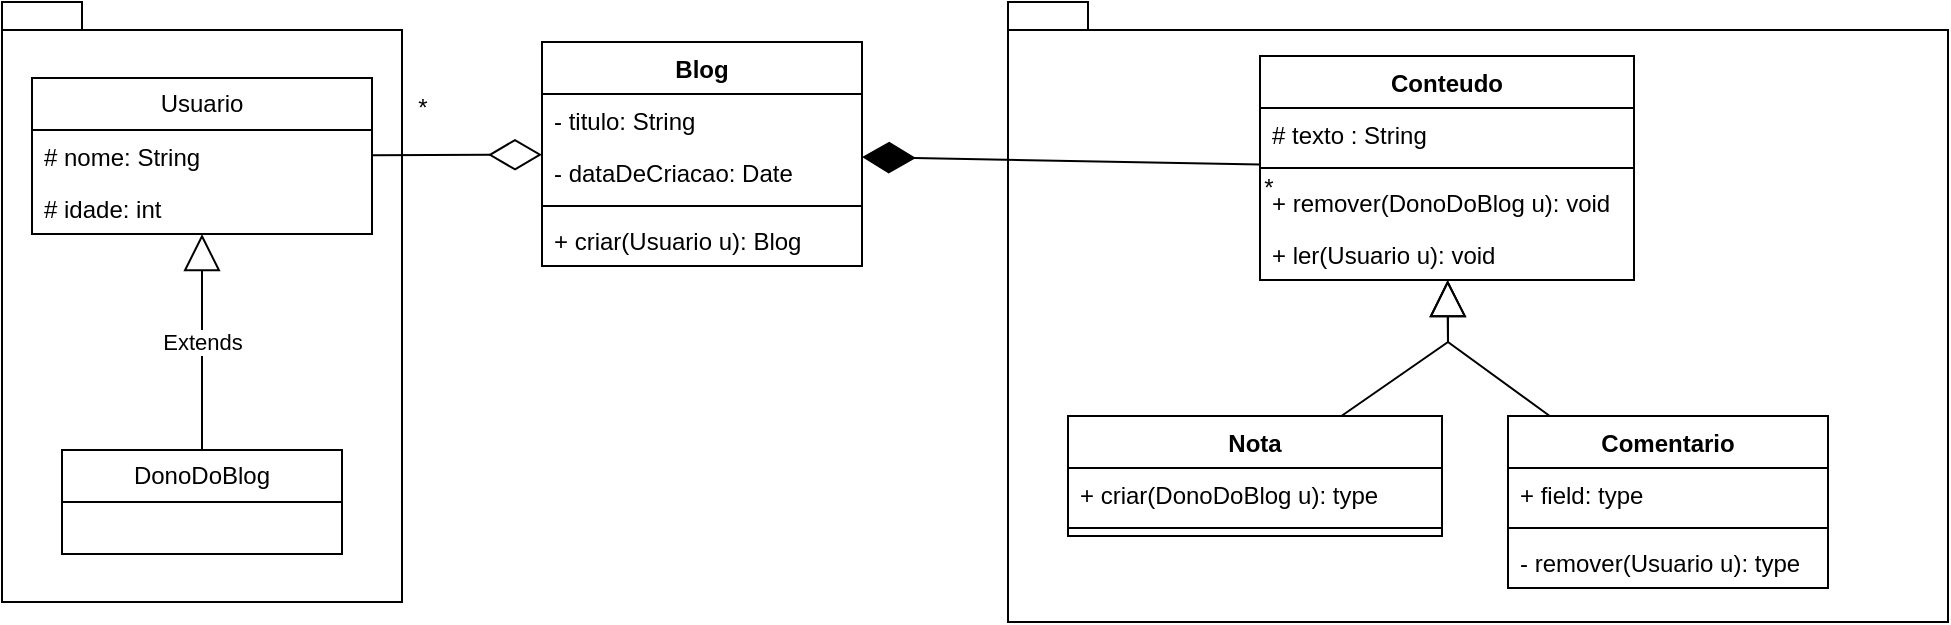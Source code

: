<mxfile version="24.6.2" type="github">
  <diagram name="Página-1" id="VCbj5g5LD_jYwtaUO0ZD">
    <mxGraphModel dx="814" dy="473" grid="1" gridSize="10" guides="1" tooltips="1" connect="1" arrows="1" fold="1" page="1" pageScale="1" pageWidth="827" pageHeight="1169" math="0" shadow="0">
      <root>
        <mxCell id="0" />
        <mxCell id="1" parent="0" />
        <mxCell id="rpYWNJqYlB2NfyHz1Jnz-33" value="" style="shape=folder;fontStyle=1;spacingTop=10;tabWidth=40;tabHeight=14;tabPosition=left;html=1;whiteSpace=wrap;" vertex="1" parent="1">
          <mxGeometry x="503" y="170" width="470" height="310" as="geometry" />
        </mxCell>
        <mxCell id="rpYWNJqYlB2NfyHz1Jnz-26" value="" style="shape=folder;fontStyle=1;spacingTop=10;tabWidth=40;tabHeight=14;tabPosition=left;html=1;whiteSpace=wrap;" vertex="1" parent="1">
          <mxGeometry y="170" width="200" height="300" as="geometry" />
        </mxCell>
        <mxCell id="rpYWNJqYlB2NfyHz1Jnz-1" value="Usuario" style="swimlane;fontStyle=0;childLayout=stackLayout;horizontal=1;startSize=26;fillColor=none;horizontalStack=0;resizeParent=1;resizeParentMax=0;resizeLast=0;collapsible=1;marginBottom=0;whiteSpace=wrap;html=1;" vertex="1" parent="1">
          <mxGeometry x="15" y="208" width="170" height="78" as="geometry" />
        </mxCell>
        <mxCell id="rpYWNJqYlB2NfyHz1Jnz-2" value="# nome: String" style="text;strokeColor=none;fillColor=none;align=left;verticalAlign=top;spacingLeft=4;spacingRight=4;overflow=hidden;rotatable=0;points=[[0,0.5],[1,0.5]];portConstraint=eastwest;whiteSpace=wrap;html=1;" vertex="1" parent="rpYWNJqYlB2NfyHz1Jnz-1">
          <mxGeometry y="26" width="170" height="26" as="geometry" />
        </mxCell>
        <mxCell id="rpYWNJqYlB2NfyHz1Jnz-3" value="# idade: int" style="text;strokeColor=none;fillColor=none;align=left;verticalAlign=top;spacingLeft=4;spacingRight=4;overflow=hidden;rotatable=0;points=[[0,0.5],[1,0.5]];portConstraint=eastwest;whiteSpace=wrap;html=1;" vertex="1" parent="rpYWNJqYlB2NfyHz1Jnz-1">
          <mxGeometry y="52" width="170" height="26" as="geometry" />
        </mxCell>
        <mxCell id="rpYWNJqYlB2NfyHz1Jnz-5" value="DonoDoBlog" style="swimlane;fontStyle=0;childLayout=stackLayout;horizontal=1;startSize=26;fillColor=none;horizontalStack=0;resizeParent=1;resizeParentMax=0;resizeLast=0;collapsible=1;marginBottom=0;whiteSpace=wrap;html=1;" vertex="1" parent="1">
          <mxGeometry x="30" y="394" width="140" height="52" as="geometry" />
        </mxCell>
        <mxCell id="rpYWNJqYlB2NfyHz1Jnz-9" value="Blog" style="swimlane;fontStyle=1;align=center;verticalAlign=top;childLayout=stackLayout;horizontal=1;startSize=26;horizontalStack=0;resizeParent=1;resizeParentMax=0;resizeLast=0;collapsible=1;marginBottom=0;whiteSpace=wrap;html=1;" vertex="1" parent="1">
          <mxGeometry x="270" y="190" width="160" height="112" as="geometry" />
        </mxCell>
        <mxCell id="rpYWNJqYlB2NfyHz1Jnz-10" value="- titulo: String" style="text;strokeColor=none;fillColor=none;align=left;verticalAlign=top;spacingLeft=4;spacingRight=4;overflow=hidden;rotatable=0;points=[[0,0.5],[1,0.5]];portConstraint=eastwest;whiteSpace=wrap;html=1;" vertex="1" parent="rpYWNJqYlB2NfyHz1Jnz-9">
          <mxGeometry y="26" width="160" height="26" as="geometry" />
        </mxCell>
        <mxCell id="rpYWNJqYlB2NfyHz1Jnz-27" value="- dataDeCriacao: Date" style="text;strokeColor=none;fillColor=none;align=left;verticalAlign=top;spacingLeft=4;spacingRight=4;overflow=hidden;rotatable=0;points=[[0,0.5],[1,0.5]];portConstraint=eastwest;whiteSpace=wrap;html=1;" vertex="1" parent="rpYWNJqYlB2NfyHz1Jnz-9">
          <mxGeometry y="52" width="160" height="26" as="geometry" />
        </mxCell>
        <mxCell id="rpYWNJqYlB2NfyHz1Jnz-11" value="" style="line;strokeWidth=1;fillColor=none;align=left;verticalAlign=middle;spacingTop=-1;spacingLeft=3;spacingRight=3;rotatable=0;labelPosition=right;points=[];portConstraint=eastwest;strokeColor=inherit;" vertex="1" parent="rpYWNJqYlB2NfyHz1Jnz-9">
          <mxGeometry y="78" width="160" height="8" as="geometry" />
        </mxCell>
        <mxCell id="rpYWNJqYlB2NfyHz1Jnz-12" value="+ criar(Usuario u): Blog" style="text;strokeColor=none;fillColor=none;align=left;verticalAlign=top;spacingLeft=4;spacingRight=4;overflow=hidden;rotatable=0;points=[[0,0.5],[1,0.5]];portConstraint=eastwest;whiteSpace=wrap;html=1;" vertex="1" parent="rpYWNJqYlB2NfyHz1Jnz-9">
          <mxGeometry y="86" width="160" height="26" as="geometry" />
        </mxCell>
        <mxCell id="rpYWNJqYlB2NfyHz1Jnz-13" value="Conteudo" style="swimlane;fontStyle=1;align=center;verticalAlign=top;childLayout=stackLayout;horizontal=1;startSize=26;horizontalStack=0;resizeParent=1;resizeParentMax=0;resizeLast=0;collapsible=1;marginBottom=0;whiteSpace=wrap;html=1;" vertex="1" parent="1">
          <mxGeometry x="629" y="197" width="187" height="112" as="geometry" />
        </mxCell>
        <mxCell id="rpYWNJqYlB2NfyHz1Jnz-14" value="# texto : String" style="text;strokeColor=none;fillColor=none;align=left;verticalAlign=top;spacingLeft=4;spacingRight=4;overflow=hidden;rotatable=0;points=[[0,0.5],[1,0.5]];portConstraint=eastwest;whiteSpace=wrap;html=1;" vertex="1" parent="rpYWNJqYlB2NfyHz1Jnz-13">
          <mxGeometry y="26" width="187" height="26" as="geometry" />
        </mxCell>
        <mxCell id="rpYWNJqYlB2NfyHz1Jnz-15" value="" style="line;strokeWidth=1;fillColor=none;align=left;verticalAlign=middle;spacingTop=-1;spacingLeft=3;spacingRight=3;rotatable=0;labelPosition=right;points=[];portConstraint=eastwest;strokeColor=inherit;" vertex="1" parent="rpYWNJqYlB2NfyHz1Jnz-13">
          <mxGeometry y="52" width="187" height="8" as="geometry" />
        </mxCell>
        <mxCell id="rpYWNJqYlB2NfyHz1Jnz-16" value="+ remover(DonoDoBlog u): void" style="text;strokeColor=none;fillColor=none;align=left;verticalAlign=top;spacingLeft=4;spacingRight=4;overflow=hidden;rotatable=0;points=[[0,0.5],[1,0.5]];portConstraint=eastwest;whiteSpace=wrap;html=1;" vertex="1" parent="rpYWNJqYlB2NfyHz1Jnz-13">
          <mxGeometry y="60" width="187" height="26" as="geometry" />
        </mxCell>
        <mxCell id="rpYWNJqYlB2NfyHz1Jnz-37" value="+ ler(Usuario u): void" style="text;strokeColor=none;fillColor=none;align=left;verticalAlign=top;spacingLeft=4;spacingRight=4;overflow=hidden;rotatable=0;points=[[0,0.5],[1,0.5]];portConstraint=eastwest;whiteSpace=wrap;html=1;" vertex="1" parent="rpYWNJqYlB2NfyHz1Jnz-13">
          <mxGeometry y="86" width="187" height="26" as="geometry" />
        </mxCell>
        <mxCell id="rpYWNJqYlB2NfyHz1Jnz-17" value="Nota" style="swimlane;fontStyle=1;align=center;verticalAlign=top;childLayout=stackLayout;horizontal=1;startSize=26;horizontalStack=0;resizeParent=1;resizeParentMax=0;resizeLast=0;collapsible=1;marginBottom=0;whiteSpace=wrap;html=1;" vertex="1" parent="1">
          <mxGeometry x="533" y="377" width="187" height="60" as="geometry" />
        </mxCell>
        <mxCell id="rpYWNJqYlB2NfyHz1Jnz-36" value="+ criar(DonoDoBlog u): type" style="text;strokeColor=none;fillColor=none;align=left;verticalAlign=top;spacingLeft=4;spacingRight=4;overflow=hidden;rotatable=0;points=[[0,0.5],[1,0.5]];portConstraint=eastwest;whiteSpace=wrap;html=1;" vertex="1" parent="rpYWNJqYlB2NfyHz1Jnz-17">
          <mxGeometry y="26" width="187" height="26" as="geometry" />
        </mxCell>
        <mxCell id="rpYWNJqYlB2NfyHz1Jnz-19" value="" style="line;strokeWidth=1;fillColor=none;align=left;verticalAlign=middle;spacingTop=-1;spacingLeft=3;spacingRight=3;rotatable=0;labelPosition=right;points=[];portConstraint=eastwest;strokeColor=inherit;" vertex="1" parent="rpYWNJqYlB2NfyHz1Jnz-17">
          <mxGeometry y="52" width="187" height="8" as="geometry" />
        </mxCell>
        <mxCell id="rpYWNJqYlB2NfyHz1Jnz-21" value="Comentario" style="swimlane;fontStyle=1;align=center;verticalAlign=top;childLayout=stackLayout;horizontal=1;startSize=26;horizontalStack=0;resizeParent=1;resizeParentMax=0;resizeLast=0;collapsible=1;marginBottom=0;whiteSpace=wrap;html=1;" vertex="1" parent="1">
          <mxGeometry x="753" y="377" width="160" height="86" as="geometry" />
        </mxCell>
        <mxCell id="rpYWNJqYlB2NfyHz1Jnz-22" value="+ field: type" style="text;strokeColor=none;fillColor=none;align=left;verticalAlign=top;spacingLeft=4;spacingRight=4;overflow=hidden;rotatable=0;points=[[0,0.5],[1,0.5]];portConstraint=eastwest;whiteSpace=wrap;html=1;" vertex="1" parent="rpYWNJqYlB2NfyHz1Jnz-21">
          <mxGeometry y="26" width="160" height="26" as="geometry" />
        </mxCell>
        <mxCell id="rpYWNJqYlB2NfyHz1Jnz-23" value="" style="line;strokeWidth=1;fillColor=none;align=left;verticalAlign=middle;spacingTop=-1;spacingLeft=3;spacingRight=3;rotatable=0;labelPosition=right;points=[];portConstraint=eastwest;strokeColor=inherit;" vertex="1" parent="rpYWNJqYlB2NfyHz1Jnz-21">
          <mxGeometry y="52" width="160" height="8" as="geometry" />
        </mxCell>
        <mxCell id="rpYWNJqYlB2NfyHz1Jnz-24" value="- remover(Usuario u): type" style="text;strokeColor=none;fillColor=none;align=left;verticalAlign=top;spacingLeft=4;spacingRight=4;overflow=hidden;rotatable=0;points=[[0,0.5],[1,0.5]];portConstraint=eastwest;whiteSpace=wrap;html=1;" vertex="1" parent="rpYWNJqYlB2NfyHz1Jnz-21">
          <mxGeometry y="60" width="160" height="26" as="geometry" />
        </mxCell>
        <mxCell id="rpYWNJqYlB2NfyHz1Jnz-25" value="Extends" style="endArrow=block;endSize=16;endFill=0;html=1;rounded=0;" edge="1" parent="1" source="rpYWNJqYlB2NfyHz1Jnz-5" target="rpYWNJqYlB2NfyHz1Jnz-1">
          <mxGeometry width="160" relative="1" as="geometry">
            <mxPoint x="220" y="330" as="sourcePoint" />
            <mxPoint x="380" y="330" as="targetPoint" />
          </mxGeometry>
        </mxCell>
        <mxCell id="rpYWNJqYlB2NfyHz1Jnz-29" value="" style="endArrow=diamondThin;endFill=1;endSize=24;html=1;rounded=0;" edge="1" parent="1" source="rpYWNJqYlB2NfyHz1Jnz-13" target="rpYWNJqYlB2NfyHz1Jnz-9">
          <mxGeometry width="160" relative="1" as="geometry">
            <mxPoint x="392" y="350" as="sourcePoint" />
            <mxPoint x="482" y="246" as="targetPoint" />
          </mxGeometry>
        </mxCell>
        <mxCell id="rpYWNJqYlB2NfyHz1Jnz-30" value="*" style="text;html=1;align=center;verticalAlign=middle;resizable=0;points=[];autosize=1;strokeColor=none;fillColor=none;" vertex="1" parent="1">
          <mxGeometry x="618" y="248" width="30" height="30" as="geometry" />
        </mxCell>
        <mxCell id="rpYWNJqYlB2NfyHz1Jnz-31" value="" style="endArrow=block;endSize=16;endFill=0;html=1;rounded=0;" edge="1" parent="1" source="rpYWNJqYlB2NfyHz1Jnz-17" target="rpYWNJqYlB2NfyHz1Jnz-13">
          <mxGeometry width="160" relative="1" as="geometry">
            <mxPoint x="433" y="350" as="sourcePoint" />
            <mxPoint x="593" y="350" as="targetPoint" />
            <Array as="points">
              <mxPoint x="723" y="340" />
            </Array>
          </mxGeometry>
        </mxCell>
        <mxCell id="rpYWNJqYlB2NfyHz1Jnz-32" value="" style="endArrow=block;endSize=16;endFill=0;html=1;rounded=0;" edge="1" parent="1" source="rpYWNJqYlB2NfyHz1Jnz-21" target="rpYWNJqYlB2NfyHz1Jnz-13">
          <mxGeometry width="160" relative="1" as="geometry">
            <mxPoint x="668" y="370" as="sourcePoint" />
            <mxPoint x="708" y="299" as="targetPoint" />
            <Array as="points">
              <mxPoint x="723" y="340" />
            </Array>
          </mxGeometry>
        </mxCell>
        <mxCell id="rpYWNJqYlB2NfyHz1Jnz-34" value="" style="endArrow=diamondThin;endFill=0;endSize=24;html=1;rounded=0;" edge="1" parent="1" source="rpYWNJqYlB2NfyHz1Jnz-1" target="rpYWNJqYlB2NfyHz1Jnz-9">
          <mxGeometry width="160" relative="1" as="geometry">
            <mxPoint x="210" y="300" as="sourcePoint" />
            <mxPoint x="560" y="390" as="targetPoint" />
          </mxGeometry>
        </mxCell>
        <mxCell id="rpYWNJqYlB2NfyHz1Jnz-35" value="*" style="text;html=1;align=center;verticalAlign=middle;resizable=0;points=[];autosize=1;strokeColor=none;fillColor=none;" vertex="1" parent="1">
          <mxGeometry x="195" y="208" width="30" height="30" as="geometry" />
        </mxCell>
      </root>
    </mxGraphModel>
  </diagram>
</mxfile>
